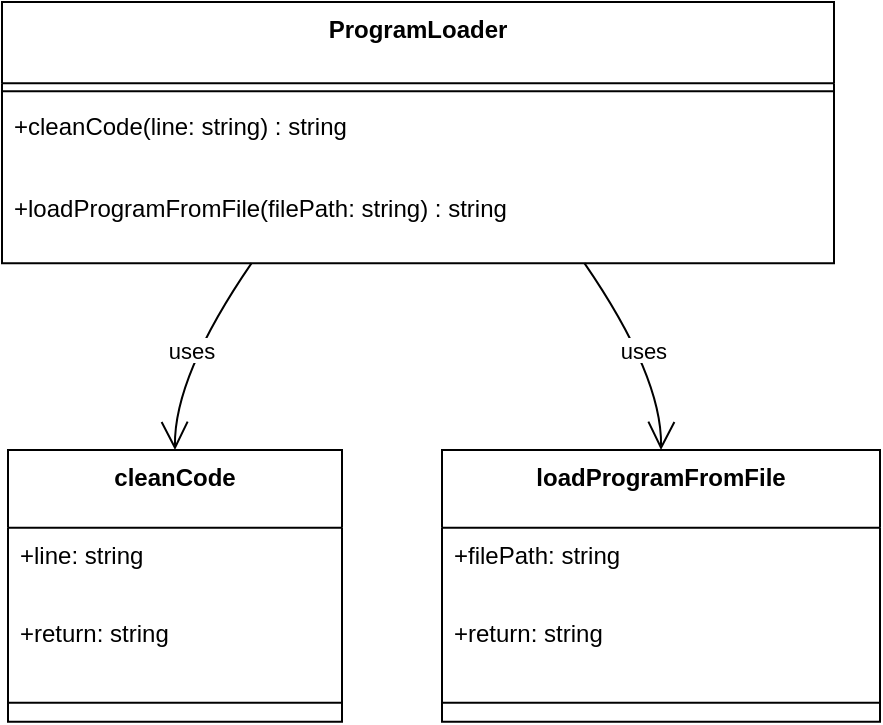 <mxfile version="28.2.7">
  <diagram name="Seite-1" id="Mf4pJQINIsVvI6grORsi">
    <mxGraphModel dx="1426" dy="768" grid="1" gridSize="10" guides="1" tooltips="1" connect="1" arrows="1" fold="1" page="1" pageScale="1" pageWidth="827" pageHeight="1169" math="0" shadow="0">
      <root>
        <mxCell id="0" />
        <mxCell id="1" parent="0" />
        <mxCell id="8mdRNxYV0NPmIafyGJd7-22" value="ProgramLoader" style="swimlane;fontStyle=1;align=center;verticalAlign=top;childLayout=stackLayout;horizontal=1;startSize=40.571;horizontalStack=0;resizeParent=1;resizeParentMax=0;resizeLast=0;collapsible=0;marginBottom=0;" vertex="1" parent="1">
          <mxGeometry x="20" y="20" width="416" height="130.571" as="geometry" />
        </mxCell>
        <mxCell id="8mdRNxYV0NPmIafyGJd7-23" style="line;strokeWidth=1;fillColor=none;align=left;verticalAlign=middle;spacingTop=-1;spacingLeft=3;spacingRight=3;rotatable=0;labelPosition=right;points=[];portConstraint=eastwest;strokeColor=inherit;" vertex="1" parent="8mdRNxYV0NPmIafyGJd7-22">
          <mxGeometry y="40.571" width="416" height="8" as="geometry" />
        </mxCell>
        <mxCell id="8mdRNxYV0NPmIafyGJd7-24" value="+cleanCode(line: string) : string" style="text;strokeColor=none;fillColor=none;align=left;verticalAlign=top;spacingLeft=4;spacingRight=4;overflow=hidden;rotatable=0;points=[[0,0.5],[1,0.5]];portConstraint=eastwest;" vertex="1" parent="8mdRNxYV0NPmIafyGJd7-22">
          <mxGeometry y="48.571" width="416" height="41" as="geometry" />
        </mxCell>
        <mxCell id="8mdRNxYV0NPmIafyGJd7-25" value="+loadProgramFromFile(filePath: string) : string" style="text;strokeColor=none;fillColor=none;align=left;verticalAlign=top;spacingLeft=4;spacingRight=4;overflow=hidden;rotatable=0;points=[[0,0.5],[1,0.5]];portConstraint=eastwest;" vertex="1" parent="8mdRNxYV0NPmIafyGJd7-22">
          <mxGeometry y="89.571" width="416" height="41" as="geometry" />
        </mxCell>
        <mxCell id="8mdRNxYV0NPmIafyGJd7-26" value="cleanCode" style="swimlane;fontStyle=1;align=center;verticalAlign=top;childLayout=stackLayout;horizontal=1;startSize=38.857;horizontalStack=0;resizeParent=1;resizeParentMax=0;resizeLast=0;collapsible=0;marginBottom=0;" vertex="1" parent="1">
          <mxGeometry x="23" y="244" width="167" height="135.857" as="geometry" />
        </mxCell>
        <mxCell id="8mdRNxYV0NPmIafyGJd7-27" value="+line: string" style="text;strokeColor=none;fillColor=none;align=left;verticalAlign=top;spacingLeft=4;spacingRight=4;overflow=hidden;rotatable=0;points=[[0,0.5],[1,0.5]];portConstraint=eastwest;" vertex="1" parent="8mdRNxYV0NPmIafyGJd7-26">
          <mxGeometry y="38.857" width="167" height="39" as="geometry" />
        </mxCell>
        <mxCell id="8mdRNxYV0NPmIafyGJd7-28" value="+return: string" style="text;strokeColor=none;fillColor=none;align=left;verticalAlign=top;spacingLeft=4;spacingRight=4;overflow=hidden;rotatable=0;points=[[0,0.5],[1,0.5]];portConstraint=eastwest;" vertex="1" parent="8mdRNxYV0NPmIafyGJd7-26">
          <mxGeometry y="77.857" width="167" height="39" as="geometry" />
        </mxCell>
        <mxCell id="8mdRNxYV0NPmIafyGJd7-29" style="line;strokeWidth=1;fillColor=none;align=left;verticalAlign=middle;spacingTop=-1;spacingLeft=3;spacingRight=3;rotatable=0;labelPosition=right;points=[];portConstraint=eastwest;strokeColor=inherit;" vertex="1" parent="8mdRNxYV0NPmIafyGJd7-26">
          <mxGeometry y="116.857" width="167" height="19" as="geometry" />
        </mxCell>
        <mxCell id="8mdRNxYV0NPmIafyGJd7-30" value="loadProgramFromFile" style="swimlane;fontStyle=1;align=center;verticalAlign=top;childLayout=stackLayout;horizontal=1;startSize=38.857;horizontalStack=0;resizeParent=1;resizeParentMax=0;resizeLast=0;collapsible=0;marginBottom=0;" vertex="1" parent="1">
          <mxGeometry x="240" y="244" width="219" height="135.857" as="geometry" />
        </mxCell>
        <mxCell id="8mdRNxYV0NPmIafyGJd7-31" value="+filePath: string" style="text;strokeColor=none;fillColor=none;align=left;verticalAlign=top;spacingLeft=4;spacingRight=4;overflow=hidden;rotatable=0;points=[[0,0.5],[1,0.5]];portConstraint=eastwest;" vertex="1" parent="8mdRNxYV0NPmIafyGJd7-30">
          <mxGeometry y="38.857" width="219" height="39" as="geometry" />
        </mxCell>
        <mxCell id="8mdRNxYV0NPmIafyGJd7-32" value="+return: string" style="text;strokeColor=none;fillColor=none;align=left;verticalAlign=top;spacingLeft=4;spacingRight=4;overflow=hidden;rotatable=0;points=[[0,0.5],[1,0.5]];portConstraint=eastwest;" vertex="1" parent="8mdRNxYV0NPmIafyGJd7-30">
          <mxGeometry y="77.857" width="219" height="39" as="geometry" />
        </mxCell>
        <mxCell id="8mdRNxYV0NPmIafyGJd7-33" style="line;strokeWidth=1;fillColor=none;align=left;verticalAlign=middle;spacingTop=-1;spacingLeft=3;spacingRight=3;rotatable=0;labelPosition=right;points=[];portConstraint=eastwest;strokeColor=inherit;" vertex="1" parent="8mdRNxYV0NPmIafyGJd7-30">
          <mxGeometry y="116.857" width="219" height="19" as="geometry" />
        </mxCell>
        <mxCell id="8mdRNxYV0NPmIafyGJd7-34" value="uses" style="curved=1;startArrow=none;endArrow=open;endSize=12;exitX=0.3;exitY=1;entryX=0.5;entryY=0;rounded=0;" edge="1" parent="1" source="8mdRNxYV0NPmIafyGJd7-22" target="8mdRNxYV0NPmIafyGJd7-26">
          <mxGeometry relative="1" as="geometry">
            <Array as="points">
              <mxPoint x="106" y="207" />
            </Array>
          </mxGeometry>
        </mxCell>
        <mxCell id="8mdRNxYV0NPmIafyGJd7-35" value="uses" style="curved=1;startArrow=none;endArrow=open;endSize=12;exitX=0.7;exitY=1;entryX=0.5;entryY=0;rounded=0;" edge="1" parent="1" source="8mdRNxYV0NPmIafyGJd7-22" target="8mdRNxYV0NPmIafyGJd7-30">
          <mxGeometry relative="1" as="geometry">
            <Array as="points">
              <mxPoint x="350" y="207" />
            </Array>
          </mxGeometry>
        </mxCell>
      </root>
    </mxGraphModel>
  </diagram>
</mxfile>
